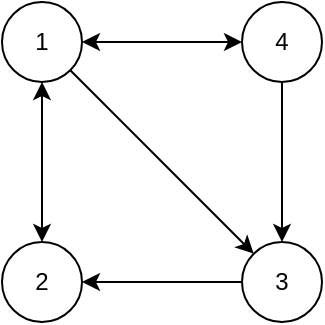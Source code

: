 <mxfile version="23.1.5" type="device">
  <diagram name="第 1 页" id="Y7yKI3AvdICS7nBeYDCE">
    <mxGraphModel dx="1026" dy="743" grid="1" gridSize="10" guides="1" tooltips="1" connect="1" arrows="1" fold="1" page="1" pageScale="1" pageWidth="827" pageHeight="1169" math="0" shadow="0">
      <root>
        <mxCell id="0" />
        <mxCell id="1" parent="0" />
        <mxCell id="MxY7_JgTqVbb1RGog336-1" value="1" style="ellipse;whiteSpace=wrap;html=1;aspect=fixed;" vertex="1" parent="1">
          <mxGeometry x="120" y="200" width="40" height="40" as="geometry" />
        </mxCell>
        <mxCell id="MxY7_JgTqVbb1RGog336-2" value="4" style="ellipse;whiteSpace=wrap;html=1;aspect=fixed;" vertex="1" parent="1">
          <mxGeometry x="240" y="200" width="40" height="40" as="geometry" />
        </mxCell>
        <mxCell id="MxY7_JgTqVbb1RGog336-3" value="3" style="ellipse;whiteSpace=wrap;html=1;aspect=fixed;" vertex="1" parent="1">
          <mxGeometry x="240" y="320" width="40" height="40" as="geometry" />
        </mxCell>
        <mxCell id="MxY7_JgTqVbb1RGog336-4" value="2" style="ellipse;whiteSpace=wrap;html=1;aspect=fixed;" vertex="1" parent="1">
          <mxGeometry x="120" y="320" width="40" height="40" as="geometry" />
        </mxCell>
        <mxCell id="MxY7_JgTqVbb1RGog336-5" value="" style="endArrow=classic;startArrow=classic;html=1;rounded=0;exitX=1;exitY=0.5;exitDx=0;exitDy=0;entryX=0;entryY=0.5;entryDx=0;entryDy=0;" edge="1" parent="1" source="MxY7_JgTqVbb1RGog336-1" target="MxY7_JgTqVbb1RGog336-2">
          <mxGeometry width="50" height="50" relative="1" as="geometry">
            <mxPoint x="390" y="410" as="sourcePoint" />
            <mxPoint x="440" y="360" as="targetPoint" />
          </mxGeometry>
        </mxCell>
        <mxCell id="MxY7_JgTqVbb1RGog336-6" value="" style="endArrow=classic;startArrow=classic;html=1;rounded=0;exitX=0.5;exitY=1;exitDx=0;exitDy=0;entryX=0.5;entryY=0;entryDx=0;entryDy=0;" edge="1" parent="1" source="MxY7_JgTqVbb1RGog336-1" target="MxY7_JgTqVbb1RGog336-4">
          <mxGeometry width="50" height="50" relative="1" as="geometry">
            <mxPoint x="170" y="230" as="sourcePoint" />
            <mxPoint x="250" y="230" as="targetPoint" />
          </mxGeometry>
        </mxCell>
        <mxCell id="MxY7_JgTqVbb1RGog336-7" value="" style="endArrow=classic;html=1;rounded=0;exitX=1;exitY=1;exitDx=0;exitDy=0;entryX=0;entryY=0;entryDx=0;entryDy=0;" edge="1" parent="1" source="MxY7_JgTqVbb1RGog336-1" target="MxY7_JgTqVbb1RGog336-3">
          <mxGeometry width="50" height="50" relative="1" as="geometry">
            <mxPoint x="390" y="410" as="sourcePoint" />
            <mxPoint x="440" y="360" as="targetPoint" />
          </mxGeometry>
        </mxCell>
        <mxCell id="MxY7_JgTqVbb1RGog336-8" value="" style="endArrow=classic;html=1;rounded=0;exitX=0;exitY=0.5;exitDx=0;exitDy=0;entryX=1;entryY=0.5;entryDx=0;entryDy=0;" edge="1" parent="1" source="MxY7_JgTqVbb1RGog336-3" target="MxY7_JgTqVbb1RGog336-4">
          <mxGeometry width="50" height="50" relative="1" as="geometry">
            <mxPoint x="164" y="244" as="sourcePoint" />
            <mxPoint x="256" y="336" as="targetPoint" />
          </mxGeometry>
        </mxCell>
        <mxCell id="MxY7_JgTqVbb1RGog336-9" value="" style="endArrow=classic;html=1;rounded=0;exitX=0.5;exitY=1;exitDx=0;exitDy=0;entryX=0.5;entryY=0;entryDx=0;entryDy=0;" edge="1" parent="1" source="MxY7_JgTqVbb1RGog336-2" target="MxY7_JgTqVbb1RGog336-3">
          <mxGeometry width="50" height="50" relative="1" as="geometry">
            <mxPoint x="174" y="254" as="sourcePoint" />
            <mxPoint x="266" y="346" as="targetPoint" />
          </mxGeometry>
        </mxCell>
      </root>
    </mxGraphModel>
  </diagram>
</mxfile>
